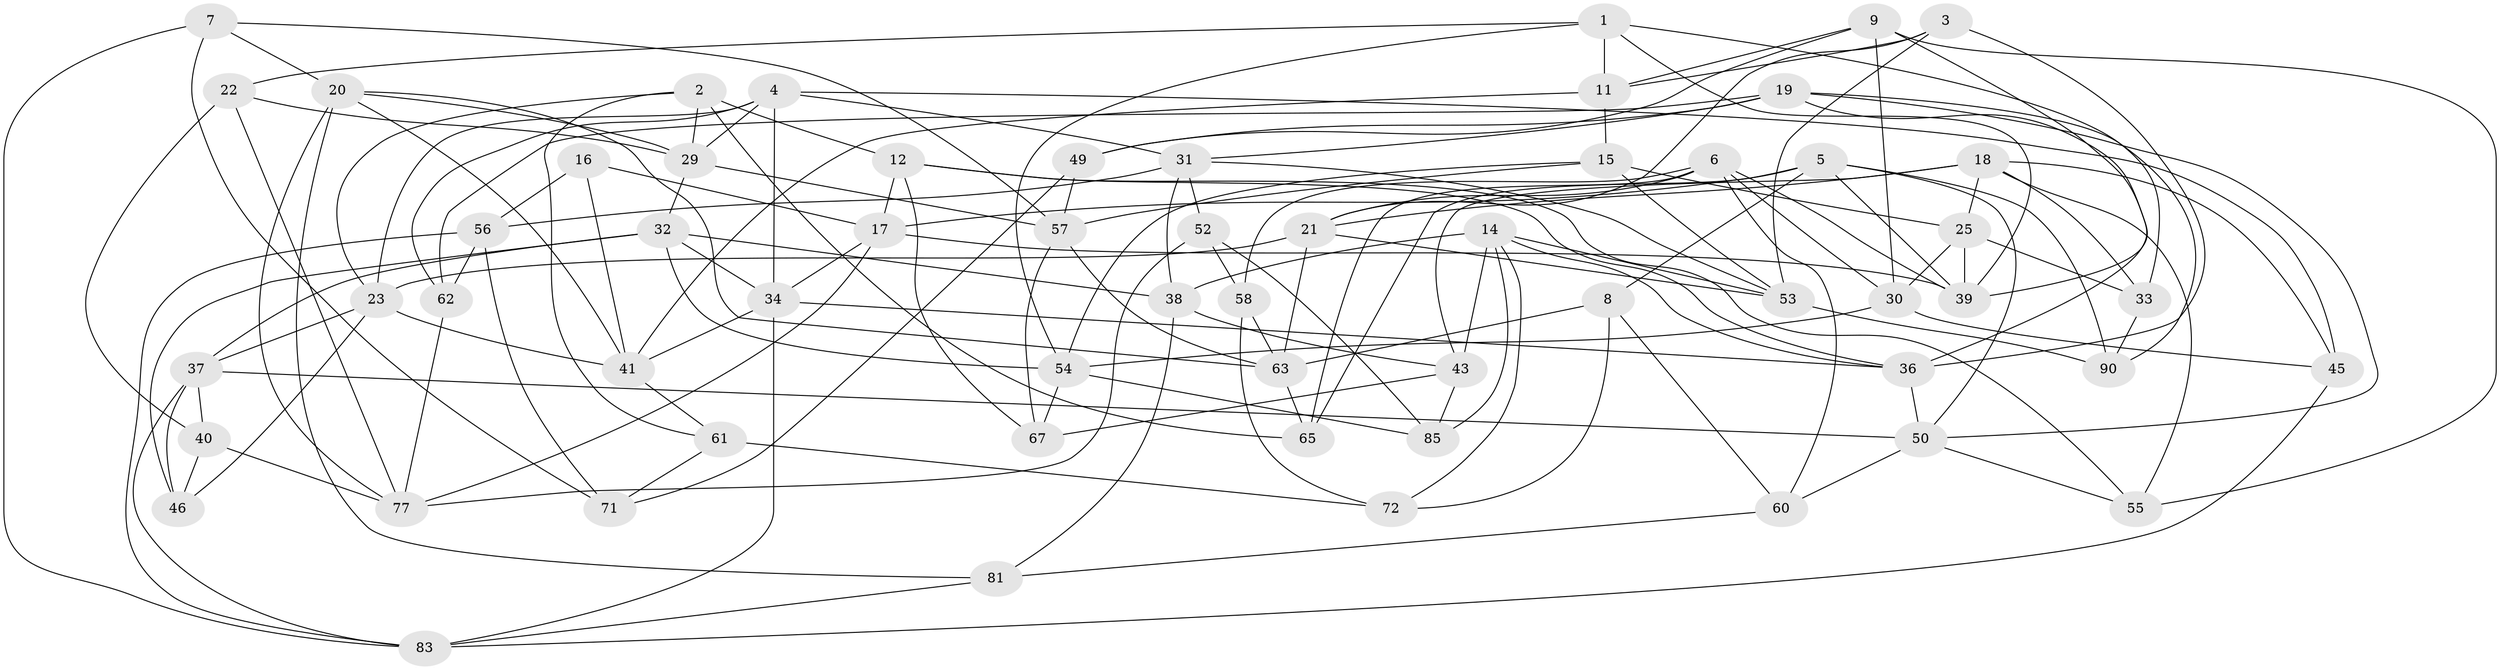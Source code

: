 // Generated by graph-tools (version 1.1) at 2025/24/03/03/25 07:24:24]
// undirected, 59 vertices, 148 edges
graph export_dot {
graph [start="1"]
  node [color=gray90,style=filled];
  1 [super="+10"];
  2 [super="+73"];
  3;
  4 [super="+95"];
  5 [super="+69"];
  6 [super="+88"];
  7;
  8;
  9 [super="+42"];
  11 [super="+13"];
  12 [super="+91"];
  14 [super="+24"];
  15 [super="+27"];
  16;
  17 [super="+76"];
  18 [super="+26"];
  19 [super="+93"];
  20 [super="+28"];
  21 [super="+44"];
  22;
  23 [super="+48"];
  25 [super="+51"];
  29 [super="+89"];
  30 [super="+35"];
  31 [super="+47"];
  32 [super="+70"];
  33;
  34 [super="+75"];
  36 [super="+92"];
  37 [super="+64"];
  38 [super="+82"];
  39 [super="+84"];
  40;
  41 [super="+66"];
  43 [super="+86"];
  45;
  46;
  49;
  50 [super="+74"];
  52;
  53 [super="+59"];
  54 [super="+78"];
  55;
  56 [super="+68"];
  57 [super="+79"];
  58;
  60;
  61;
  62;
  63 [super="+80"];
  65;
  67;
  71;
  72;
  77 [super="+94"];
  81;
  83 [super="+87"];
  85;
  90;
  1 -- 22;
  1 -- 33;
  1 -- 11 [weight=2];
  1 -- 39;
  1 -- 54;
  2 -- 65;
  2 -- 12 [weight=2];
  2 -- 29;
  2 -- 61;
  2 -- 23;
  3 -- 21;
  3 -- 53;
  3 -- 36;
  3 -- 11;
  4 -- 62;
  4 -- 31;
  4 -- 23;
  4 -- 45;
  4 -- 34;
  4 -- 29;
  5 -- 8;
  5 -- 65;
  5 -- 50;
  5 -- 90;
  5 -- 39;
  5 -- 17;
  6 -- 58;
  6 -- 65;
  6 -- 30;
  6 -- 60;
  6 -- 21;
  6 -- 39;
  7 -- 57;
  7 -- 83;
  7 -- 71;
  7 -- 20;
  8 -- 72;
  8 -- 60;
  8 -- 63;
  9 -- 55;
  9 -- 39;
  9 -- 30 [weight=2];
  9 -- 11;
  9 -- 49;
  11 -- 15;
  11 -- 41;
  12 -- 17;
  12 -- 55;
  12 -- 67;
  12 -- 36;
  14 -- 43;
  14 -- 85;
  14 -- 53;
  14 -- 72;
  14 -- 38;
  14 -- 36;
  15 -- 57;
  15 -- 25 [weight=2];
  15 -- 54;
  15 -- 53;
  16 -- 56 [weight=2];
  16 -- 41;
  16 -- 17;
  17 -- 39;
  17 -- 77;
  17 -- 34;
  18 -- 55;
  18 -- 45;
  18 -- 25;
  18 -- 33;
  18 -- 21;
  18 -- 43;
  19 -- 90;
  19 -- 62;
  19 -- 36;
  19 -- 49;
  19 -- 50;
  19 -- 31;
  20 -- 77;
  20 -- 29;
  20 -- 81;
  20 -- 63;
  20 -- 41;
  21 -- 53;
  21 -- 23;
  21 -- 63;
  22 -- 40;
  22 -- 77;
  22 -- 29;
  23 -- 41;
  23 -- 46;
  23 -- 37;
  25 -- 39;
  25 -- 30;
  25 -- 33;
  29 -- 57;
  29 -- 32;
  30 -- 45;
  30 -- 54;
  31 -- 38;
  31 -- 56;
  31 -- 52;
  31 -- 53;
  32 -- 46;
  32 -- 38;
  32 -- 54;
  32 -- 37;
  32 -- 34;
  33 -- 90;
  34 -- 83;
  34 -- 41;
  34 -- 36;
  36 -- 50;
  37 -- 50;
  37 -- 46;
  37 -- 83;
  37 -- 40;
  38 -- 81;
  38 -- 43 [weight=2];
  40 -- 46;
  40 -- 77;
  41 -- 61;
  43 -- 85;
  43 -- 67;
  45 -- 83;
  49 -- 71;
  49 -- 57;
  50 -- 60;
  50 -- 55;
  52 -- 58;
  52 -- 85;
  52 -- 77;
  53 -- 90;
  54 -- 85;
  54 -- 67;
  56 -- 62;
  56 -- 83;
  56 -- 71;
  57 -- 63;
  57 -- 67;
  58 -- 72;
  58 -- 63;
  60 -- 81;
  61 -- 71;
  61 -- 72;
  62 -- 77;
  63 -- 65;
  81 -- 83;
}
